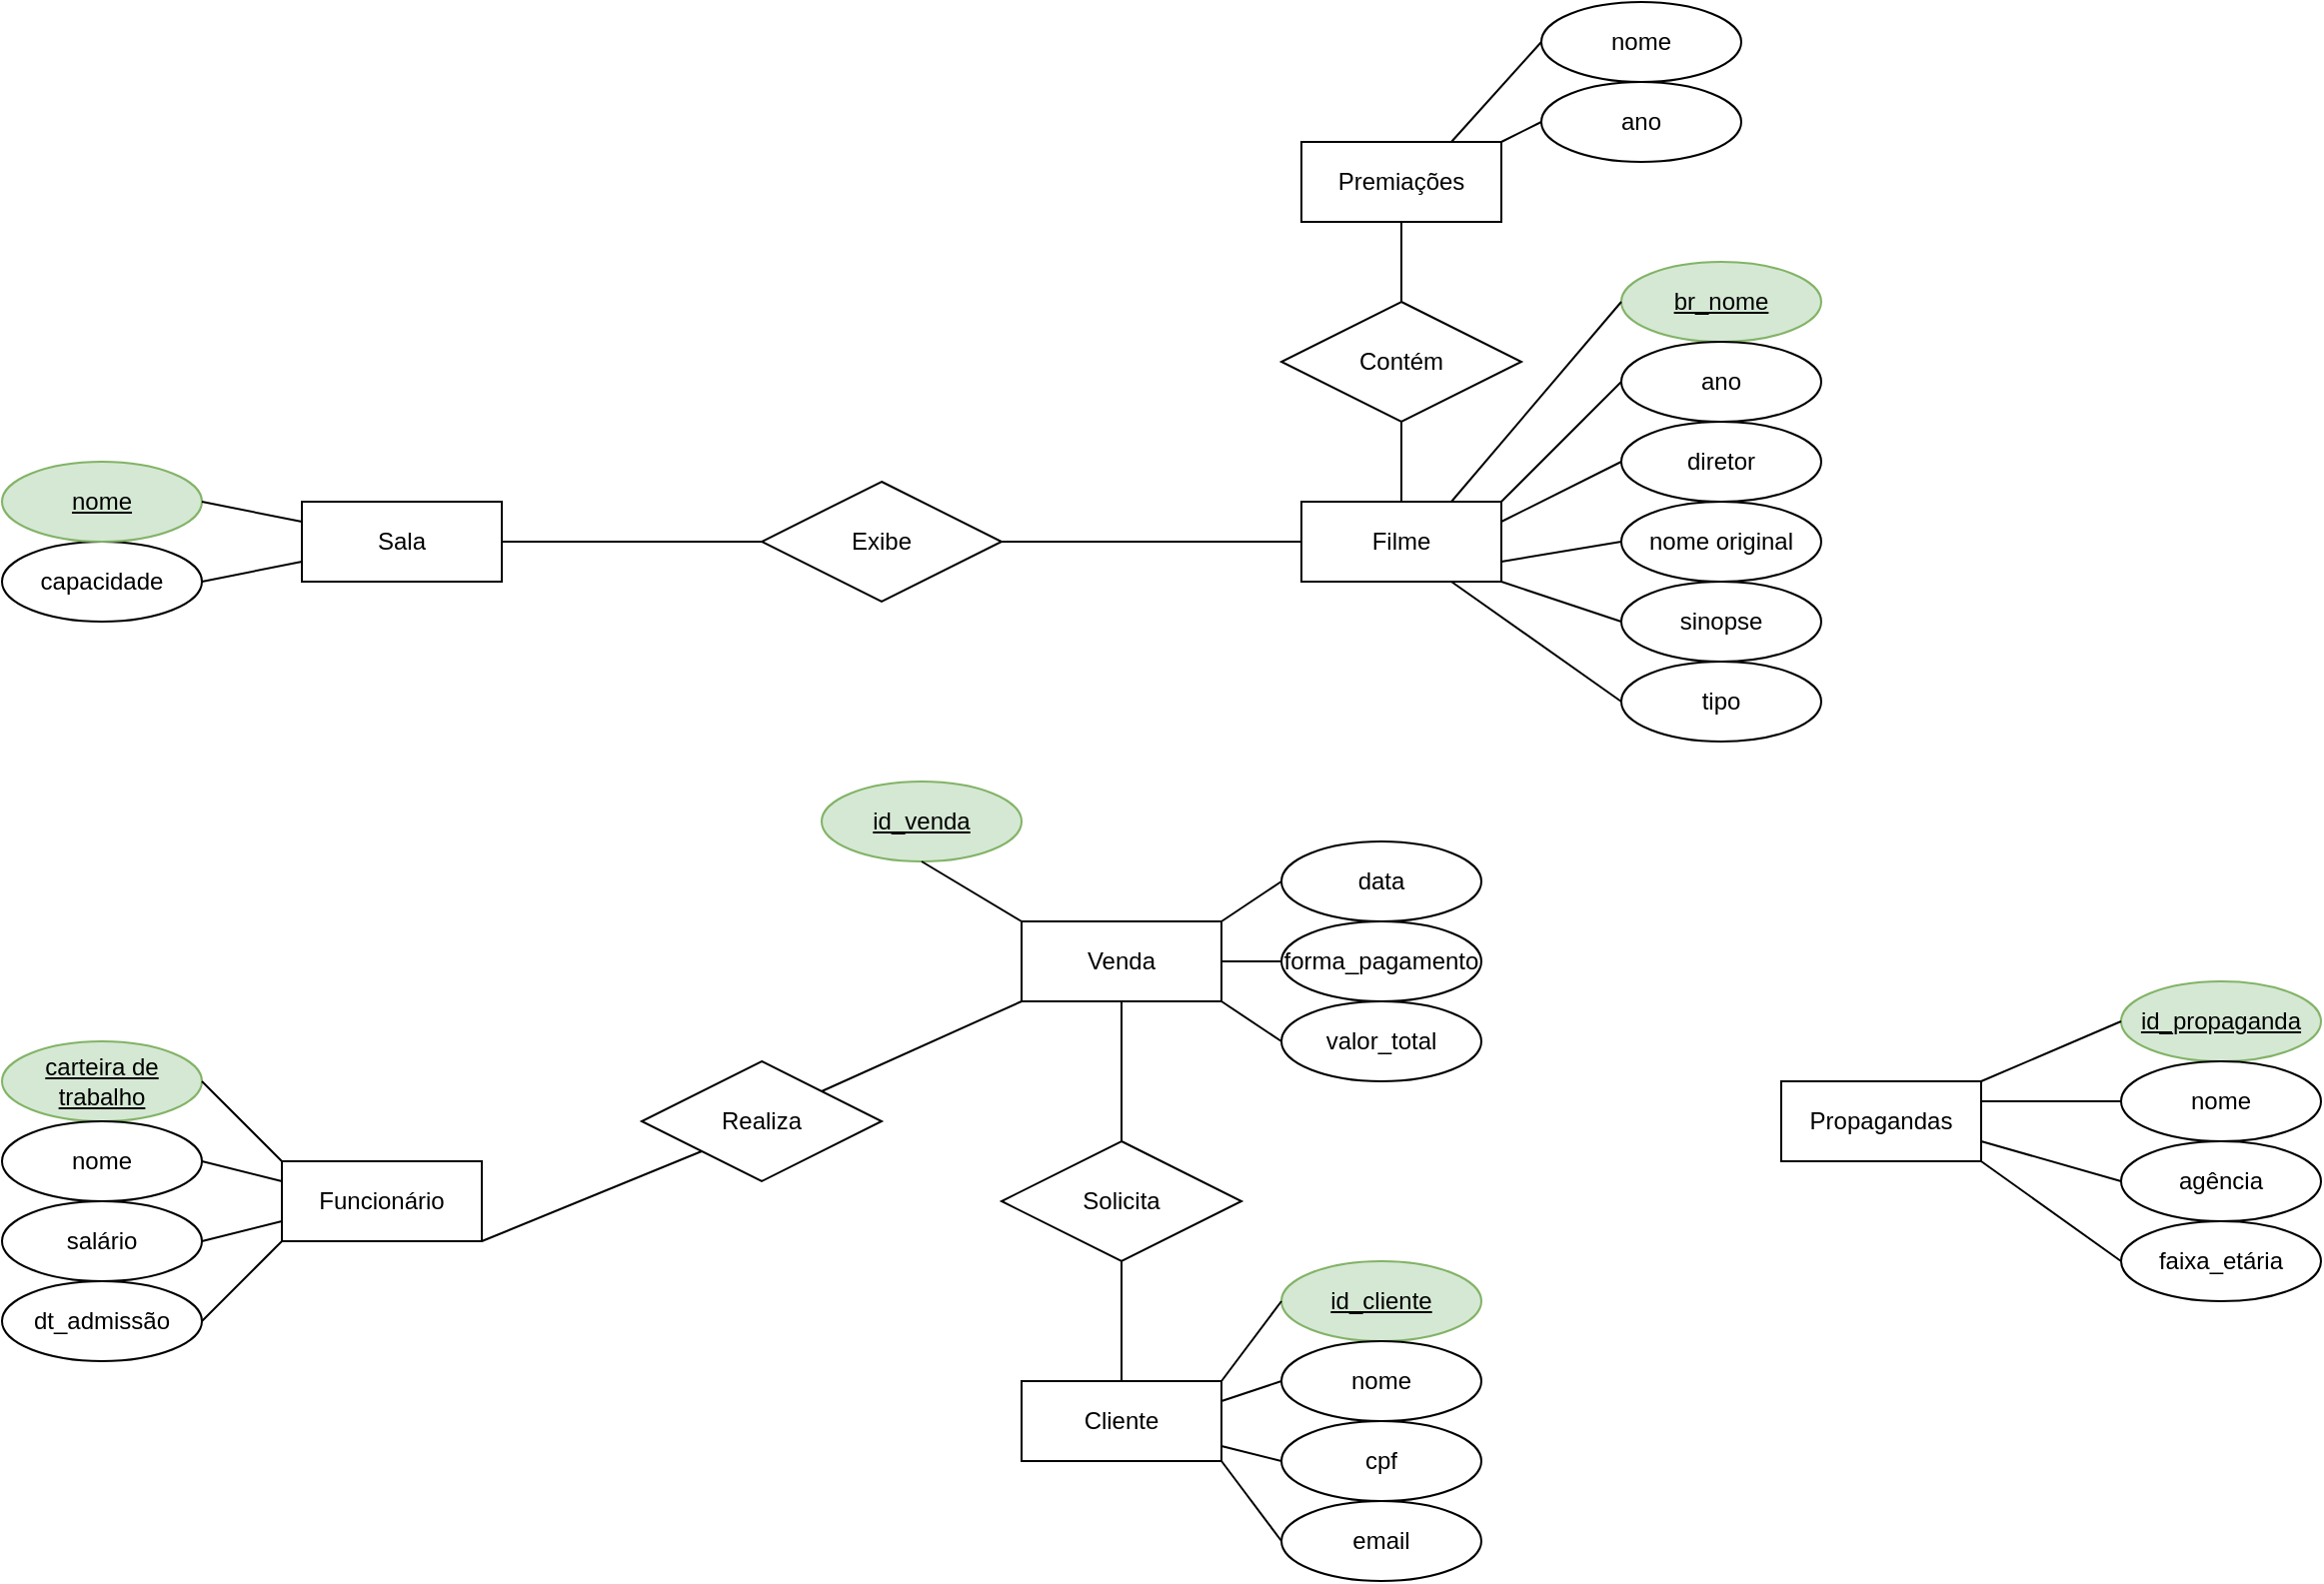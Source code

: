 <mxfile version="18.0.7" type="github">
  <diagram id="R2lEEEUBdFMjLlhIrx00" name="Page-1">
    <mxGraphModel dx="2881" dy="2234" grid="1" gridSize="10" guides="1" tooltips="1" connect="1" arrows="1" fold="1" page="1" pageScale="1" pageWidth="850" pageHeight="1100" math="0" shadow="0" extFonts="Permanent Marker^https://fonts.googleapis.com/css?family=Permanent+Marker">
      <root>
        <mxCell id="0" />
        <mxCell id="1" parent="0" />
        <mxCell id="1bYZSqXl18TpeiRPyh3s-2" value="Sala" style="whiteSpace=wrap;html=1;align=center;" vertex="1" parent="1">
          <mxGeometry x="40" y="70" width="100" height="40" as="geometry" />
        </mxCell>
        <mxCell id="1bYZSqXl18TpeiRPyh3s-3" value="Filme" style="whiteSpace=wrap;html=1;align=center;" vertex="1" parent="1">
          <mxGeometry x="540" y="70" width="100" height="40" as="geometry" />
        </mxCell>
        <mxCell id="1bYZSqXl18TpeiRPyh3s-5" value="capacidade" style="ellipse;whiteSpace=wrap;html=1;align=center;" vertex="1" parent="1">
          <mxGeometry x="-110" y="90" width="100" height="40" as="geometry" />
        </mxCell>
        <mxCell id="1bYZSqXl18TpeiRPyh3s-6" value="nome" style="ellipse;whiteSpace=wrap;html=1;align=center;fontStyle=4;fillColor=#d5e8d4;strokeColor=#82b366;" vertex="1" parent="1">
          <mxGeometry x="-110" y="50" width="100" height="40" as="geometry" />
        </mxCell>
        <mxCell id="1bYZSqXl18TpeiRPyh3s-9" value="br_nome" style="ellipse;whiteSpace=wrap;html=1;align=center;fontStyle=4;fillColor=#d5e8d4;strokeColor=#82b366;" vertex="1" parent="1">
          <mxGeometry x="700" y="-50" width="100" height="40" as="geometry" />
        </mxCell>
        <mxCell id="1bYZSqXl18TpeiRPyh3s-10" value="nome original" style="ellipse;whiteSpace=wrap;html=1;align=center;" vertex="1" parent="1">
          <mxGeometry x="700" y="70" width="100" height="40" as="geometry" />
        </mxCell>
        <mxCell id="1bYZSqXl18TpeiRPyh3s-11" value="diretor" style="ellipse;whiteSpace=wrap;html=1;align=center;" vertex="1" parent="1">
          <mxGeometry x="700" y="30" width="100" height="40" as="geometry" />
        </mxCell>
        <mxCell id="1bYZSqXl18TpeiRPyh3s-12" value="ano" style="ellipse;whiteSpace=wrap;html=1;align=center;" vertex="1" parent="1">
          <mxGeometry x="700" y="-10" width="100" height="40" as="geometry" />
        </mxCell>
        <mxCell id="1bYZSqXl18TpeiRPyh3s-13" value="tipo" style="ellipse;whiteSpace=wrap;html=1;align=center;" vertex="1" parent="1">
          <mxGeometry x="700" y="150" width="100" height="40" as="geometry" />
        </mxCell>
        <mxCell id="1bYZSqXl18TpeiRPyh3s-14" value="sinopse" style="ellipse;whiteSpace=wrap;html=1;align=center;" vertex="1" parent="1">
          <mxGeometry x="700" y="110" width="100" height="40" as="geometry" />
        </mxCell>
        <mxCell id="1bYZSqXl18TpeiRPyh3s-21" value="Funcionário" style="whiteSpace=wrap;html=1;align=center;" vertex="1" parent="1">
          <mxGeometry x="30" y="400" width="100" height="40" as="geometry" />
        </mxCell>
        <mxCell id="1bYZSqXl18TpeiRPyh3s-22" value="carteira de trabalho" style="ellipse;whiteSpace=wrap;html=1;align=center;fontStyle=4;fillColor=#d5e8d4;strokeColor=#82b366;" vertex="1" parent="1">
          <mxGeometry x="-110" y="340" width="100" height="40" as="geometry" />
        </mxCell>
        <mxCell id="1bYZSqXl18TpeiRPyh3s-23" value="nome" style="ellipse;whiteSpace=wrap;html=1;align=center;" vertex="1" parent="1">
          <mxGeometry x="-110" y="380" width="100" height="40" as="geometry" />
        </mxCell>
        <mxCell id="1bYZSqXl18TpeiRPyh3s-24" value="dt_admissão" style="ellipse;whiteSpace=wrap;html=1;align=center;" vertex="1" parent="1">
          <mxGeometry x="-110" y="460" width="100" height="40" as="geometry" />
        </mxCell>
        <mxCell id="1bYZSqXl18TpeiRPyh3s-25" value="salário" style="ellipse;whiteSpace=wrap;html=1;align=center;" vertex="1" parent="1">
          <mxGeometry x="-110" y="420" width="100" height="40" as="geometry" />
        </mxCell>
        <mxCell id="1bYZSqXl18TpeiRPyh3s-30" value="Propagandas" style="whiteSpace=wrap;html=1;align=center;" vertex="1" parent="1">
          <mxGeometry x="780" y="360" width="100" height="40" as="geometry" />
        </mxCell>
        <mxCell id="1bYZSqXl18TpeiRPyh3s-31" value="id_propaganda" style="ellipse;whiteSpace=wrap;html=1;align=center;fontStyle=4;fillColor=#d5e8d4;strokeColor=#82b366;" vertex="1" parent="1">
          <mxGeometry x="950" y="310" width="100" height="40" as="geometry" />
        </mxCell>
        <mxCell id="1bYZSqXl18TpeiRPyh3s-32" value="nome" style="ellipse;whiteSpace=wrap;html=1;align=center;" vertex="1" parent="1">
          <mxGeometry x="950" y="350" width="100" height="40" as="geometry" />
        </mxCell>
        <mxCell id="1bYZSqXl18TpeiRPyh3s-33" value="agência" style="ellipse;whiteSpace=wrap;html=1;align=center;" vertex="1" parent="1">
          <mxGeometry x="950" y="390" width="100" height="40" as="geometry" />
        </mxCell>
        <mxCell id="1bYZSqXl18TpeiRPyh3s-34" value="faixa_etária" style="ellipse;whiteSpace=wrap;html=1;align=center;" vertex="1" parent="1">
          <mxGeometry x="950" y="430" width="100" height="40" as="geometry" />
        </mxCell>
        <mxCell id="1bYZSqXl18TpeiRPyh3s-51" value="" style="endArrow=none;html=1;rounded=0;entryX=0;entryY=0.25;entryDx=0;entryDy=0;exitX=1;exitY=0.5;exitDx=0;exitDy=0;" edge="1" parent="1" source="1bYZSqXl18TpeiRPyh3s-6" target="1bYZSqXl18TpeiRPyh3s-2">
          <mxGeometry width="50" height="50" relative="1" as="geometry">
            <mxPoint y="70" as="sourcePoint" />
            <mxPoint x="20" y="100" as="targetPoint" />
          </mxGeometry>
        </mxCell>
        <mxCell id="1bYZSqXl18TpeiRPyh3s-52" value="" style="endArrow=none;html=1;rounded=0;entryX=1;entryY=0.5;entryDx=0;entryDy=0;exitX=0;exitY=0.75;exitDx=0;exitDy=0;" edge="1" parent="1" source="1bYZSqXl18TpeiRPyh3s-2" target="1bYZSqXl18TpeiRPyh3s-5">
          <mxGeometry width="50" height="50" relative="1" as="geometry">
            <mxPoint x="30" y="190" as="sourcePoint" />
            <mxPoint x="10" y="150" as="targetPoint" />
          </mxGeometry>
        </mxCell>
        <mxCell id="1bYZSqXl18TpeiRPyh3s-57" value="Venda" style="whiteSpace=wrap;html=1;align=center;" vertex="1" parent="1">
          <mxGeometry x="400" y="280" width="100" height="40" as="geometry" />
        </mxCell>
        <mxCell id="1bYZSqXl18TpeiRPyh3s-63" value="" style="endArrow=none;html=1;rounded=0;entryX=0;entryY=0.5;entryDx=0;entryDy=0;exitX=1;exitY=0;exitDx=0;exitDy=0;" edge="1" parent="1" source="1bYZSqXl18TpeiRPyh3s-30" target="1bYZSqXl18TpeiRPyh3s-31">
          <mxGeometry width="50" height="50" relative="1" as="geometry">
            <mxPoint x="530" y="370" as="sourcePoint" />
            <mxPoint x="580" y="320" as="targetPoint" />
          </mxGeometry>
        </mxCell>
        <mxCell id="1bYZSqXl18TpeiRPyh3s-64" value="" style="endArrow=none;html=1;rounded=0;entryX=0;entryY=0.5;entryDx=0;entryDy=0;exitX=1;exitY=0.25;exitDx=0;exitDy=0;" edge="1" parent="1" source="1bYZSqXl18TpeiRPyh3s-30" target="1bYZSqXl18TpeiRPyh3s-32">
          <mxGeometry width="50" height="50" relative="1" as="geometry">
            <mxPoint x="530" y="370" as="sourcePoint" />
            <mxPoint x="580" y="320" as="targetPoint" />
          </mxGeometry>
        </mxCell>
        <mxCell id="1bYZSqXl18TpeiRPyh3s-65" value="" style="endArrow=none;html=1;rounded=0;entryX=0;entryY=0.5;entryDx=0;entryDy=0;exitX=1;exitY=0.75;exitDx=0;exitDy=0;" edge="1" parent="1" source="1bYZSqXl18TpeiRPyh3s-30" target="1bYZSqXl18TpeiRPyh3s-33">
          <mxGeometry width="50" height="50" relative="1" as="geometry">
            <mxPoint x="530" y="370" as="sourcePoint" />
            <mxPoint x="580" y="320" as="targetPoint" />
          </mxGeometry>
        </mxCell>
        <mxCell id="1bYZSqXl18TpeiRPyh3s-66" value="" style="endArrow=none;html=1;rounded=0;entryX=0;entryY=0.5;entryDx=0;entryDy=0;exitX=1;exitY=1;exitDx=0;exitDy=0;" edge="1" parent="1" source="1bYZSqXl18TpeiRPyh3s-30" target="1bYZSqXl18TpeiRPyh3s-34">
          <mxGeometry width="50" height="50" relative="1" as="geometry">
            <mxPoint x="530" y="370" as="sourcePoint" />
            <mxPoint x="580" y="320" as="targetPoint" />
          </mxGeometry>
        </mxCell>
        <mxCell id="1bYZSqXl18TpeiRPyh3s-67" value="" style="endArrow=none;html=1;rounded=0;exitX=1;exitY=0.5;exitDx=0;exitDy=0;entryX=0;entryY=0;entryDx=0;entryDy=0;" edge="1" parent="1" source="1bYZSqXl18TpeiRPyh3s-22" target="1bYZSqXl18TpeiRPyh3s-21">
          <mxGeometry width="50" height="50" relative="1" as="geometry">
            <mxPoint x="530" y="370" as="sourcePoint" />
            <mxPoint x="580" y="320" as="targetPoint" />
          </mxGeometry>
        </mxCell>
        <mxCell id="1bYZSqXl18TpeiRPyh3s-68" value="" style="endArrow=none;html=1;rounded=0;exitX=1;exitY=0.5;exitDx=0;exitDy=0;entryX=0;entryY=1;entryDx=0;entryDy=0;" edge="1" parent="1" source="1bYZSqXl18TpeiRPyh3s-24" target="1bYZSqXl18TpeiRPyh3s-21">
          <mxGeometry width="50" height="50" relative="1" as="geometry">
            <mxPoint x="530" y="370" as="sourcePoint" />
            <mxPoint x="580" y="320" as="targetPoint" />
          </mxGeometry>
        </mxCell>
        <mxCell id="1bYZSqXl18TpeiRPyh3s-69" value="" style="endArrow=none;html=1;rounded=0;exitX=1;exitY=0.5;exitDx=0;exitDy=0;entryX=0;entryY=0.25;entryDx=0;entryDy=0;" edge="1" parent="1" source="1bYZSqXl18TpeiRPyh3s-23" target="1bYZSqXl18TpeiRPyh3s-21">
          <mxGeometry width="50" height="50" relative="1" as="geometry">
            <mxPoint x="530" y="370" as="sourcePoint" />
            <mxPoint x="580" y="320" as="targetPoint" />
          </mxGeometry>
        </mxCell>
        <mxCell id="1bYZSqXl18TpeiRPyh3s-70" value="" style="endArrow=none;html=1;rounded=0;exitX=1;exitY=0.5;exitDx=0;exitDy=0;entryX=0;entryY=0.75;entryDx=0;entryDy=0;" edge="1" parent="1" source="1bYZSqXl18TpeiRPyh3s-25" target="1bYZSqXl18TpeiRPyh3s-21">
          <mxGeometry width="50" height="50" relative="1" as="geometry">
            <mxPoint x="530" y="370" as="sourcePoint" />
            <mxPoint x="580" y="320" as="targetPoint" />
          </mxGeometry>
        </mxCell>
        <mxCell id="1bYZSqXl18TpeiRPyh3s-71" value="" style="endArrow=none;html=1;rounded=0;entryX=0;entryY=0.5;entryDx=0;entryDy=0;exitX=0.75;exitY=0;exitDx=0;exitDy=0;" edge="1" parent="1" source="1bYZSqXl18TpeiRPyh3s-3" target="1bYZSqXl18TpeiRPyh3s-9">
          <mxGeometry width="50" height="50" relative="1" as="geometry">
            <mxPoint x="290" y="330" as="sourcePoint" />
            <mxPoint x="340" y="280" as="targetPoint" />
          </mxGeometry>
        </mxCell>
        <mxCell id="1bYZSqXl18TpeiRPyh3s-72" value="" style="endArrow=none;html=1;rounded=0;entryX=0;entryY=0.5;entryDx=0;entryDy=0;exitX=0.75;exitY=1;exitDx=0;exitDy=0;" edge="1" parent="1" source="1bYZSqXl18TpeiRPyh3s-3" target="1bYZSqXl18TpeiRPyh3s-13">
          <mxGeometry width="50" height="50" relative="1" as="geometry">
            <mxPoint x="290" y="330" as="sourcePoint" />
            <mxPoint x="340" y="280" as="targetPoint" />
          </mxGeometry>
        </mxCell>
        <mxCell id="1bYZSqXl18TpeiRPyh3s-73" value="" style="endArrow=none;html=1;rounded=0;entryX=0;entryY=0.5;entryDx=0;entryDy=0;exitX=1;exitY=0;exitDx=0;exitDy=0;" edge="1" parent="1" source="1bYZSqXl18TpeiRPyh3s-3" target="1bYZSqXl18TpeiRPyh3s-12">
          <mxGeometry width="50" height="50" relative="1" as="geometry">
            <mxPoint x="290" y="330" as="sourcePoint" />
            <mxPoint x="340" y="280" as="targetPoint" />
          </mxGeometry>
        </mxCell>
        <mxCell id="1bYZSqXl18TpeiRPyh3s-74" value="" style="endArrow=none;html=1;rounded=0;entryX=0;entryY=0.5;entryDx=0;entryDy=0;exitX=1;exitY=1;exitDx=0;exitDy=0;" edge="1" parent="1" source="1bYZSqXl18TpeiRPyh3s-3" target="1bYZSqXl18TpeiRPyh3s-14">
          <mxGeometry width="50" height="50" relative="1" as="geometry">
            <mxPoint x="290" y="330" as="sourcePoint" />
            <mxPoint x="340" y="280" as="targetPoint" />
          </mxGeometry>
        </mxCell>
        <mxCell id="1bYZSqXl18TpeiRPyh3s-75" value="" style="endArrow=none;html=1;rounded=0;entryX=0;entryY=0.5;entryDx=0;entryDy=0;exitX=1;exitY=0.25;exitDx=0;exitDy=0;" edge="1" parent="1" source="1bYZSqXl18TpeiRPyh3s-3" target="1bYZSqXl18TpeiRPyh3s-11">
          <mxGeometry width="50" height="50" relative="1" as="geometry">
            <mxPoint x="290" y="330" as="sourcePoint" />
            <mxPoint x="340" y="280" as="targetPoint" />
          </mxGeometry>
        </mxCell>
        <mxCell id="1bYZSqXl18TpeiRPyh3s-76" value="" style="endArrow=none;html=1;rounded=0;entryX=0;entryY=0.5;entryDx=0;entryDy=0;exitX=1;exitY=0.75;exitDx=0;exitDy=0;" edge="1" parent="1" source="1bYZSqXl18TpeiRPyh3s-3" target="1bYZSqXl18TpeiRPyh3s-10">
          <mxGeometry width="50" height="50" relative="1" as="geometry">
            <mxPoint x="290" y="330" as="sourcePoint" />
            <mxPoint x="340" y="280" as="targetPoint" />
          </mxGeometry>
        </mxCell>
        <mxCell id="1bYZSqXl18TpeiRPyh3s-77" value="id_venda" style="ellipse;whiteSpace=wrap;html=1;align=center;fontStyle=4;fillColor=#d5e8d4;strokeColor=#82b366;" vertex="1" parent="1">
          <mxGeometry x="300" y="210" width="100" height="40" as="geometry" />
        </mxCell>
        <mxCell id="1bYZSqXl18TpeiRPyh3s-78" value="data" style="ellipse;whiteSpace=wrap;html=1;align=center;" vertex="1" parent="1">
          <mxGeometry x="530" y="240" width="100" height="40" as="geometry" />
        </mxCell>
        <mxCell id="1bYZSqXl18TpeiRPyh3s-80" value="forma_pagamento" style="ellipse;whiteSpace=wrap;html=1;align=center;" vertex="1" parent="1">
          <mxGeometry x="530" y="280" width="100" height="40" as="geometry" />
        </mxCell>
        <mxCell id="1bYZSqXl18TpeiRPyh3s-81" value="valor_total" style="ellipse;whiteSpace=wrap;html=1;align=center;" vertex="1" parent="1">
          <mxGeometry x="530" y="320" width="100" height="40" as="geometry" />
        </mxCell>
        <mxCell id="1bYZSqXl18TpeiRPyh3s-82" value="" style="endArrow=none;html=1;rounded=0;entryX=0;entryY=0.5;entryDx=0;entryDy=0;exitX=1;exitY=0;exitDx=0;exitDy=0;" edge="1" parent="1" source="1bYZSqXl18TpeiRPyh3s-57" target="1bYZSqXl18TpeiRPyh3s-78">
          <mxGeometry width="50" height="50" relative="1" as="geometry">
            <mxPoint x="530" y="370" as="sourcePoint" />
            <mxPoint x="580" y="320" as="targetPoint" />
          </mxGeometry>
        </mxCell>
        <mxCell id="1bYZSqXl18TpeiRPyh3s-83" value="" style="endArrow=none;html=1;rounded=0;entryX=0;entryY=0.5;entryDx=0;entryDy=0;exitX=1;exitY=0.5;exitDx=0;exitDy=0;" edge="1" parent="1" source="1bYZSqXl18TpeiRPyh3s-57" target="1bYZSqXl18TpeiRPyh3s-80">
          <mxGeometry width="50" height="50" relative="1" as="geometry">
            <mxPoint x="530" y="370" as="sourcePoint" />
            <mxPoint x="580" y="320" as="targetPoint" />
          </mxGeometry>
        </mxCell>
        <mxCell id="1bYZSqXl18TpeiRPyh3s-84" value="" style="endArrow=none;html=1;rounded=0;entryX=0;entryY=0.5;entryDx=0;entryDy=0;exitX=1;exitY=1;exitDx=0;exitDy=0;" edge="1" parent="1" source="1bYZSqXl18TpeiRPyh3s-57" target="1bYZSqXl18TpeiRPyh3s-81">
          <mxGeometry width="50" height="50" relative="1" as="geometry">
            <mxPoint x="530" y="370" as="sourcePoint" />
            <mxPoint x="580" y="320" as="targetPoint" />
          </mxGeometry>
        </mxCell>
        <mxCell id="1bYZSqXl18TpeiRPyh3s-86" value="" style="endArrow=none;html=1;rounded=0;entryX=0.5;entryY=1;entryDx=0;entryDy=0;exitX=0;exitY=0;exitDx=0;exitDy=0;" edge="1" parent="1" source="1bYZSqXl18TpeiRPyh3s-57" target="1bYZSqXl18TpeiRPyh3s-77">
          <mxGeometry width="50" height="50" relative="1" as="geometry">
            <mxPoint x="530" y="370" as="sourcePoint" />
            <mxPoint x="580" y="320" as="targetPoint" />
          </mxGeometry>
        </mxCell>
        <mxCell id="1bYZSqXl18TpeiRPyh3s-87" value="Contém" style="shape=rhombus;perimeter=rhombusPerimeter;whiteSpace=wrap;html=1;align=center;" vertex="1" parent="1">
          <mxGeometry x="530" y="-30" width="120" height="60" as="geometry" />
        </mxCell>
        <mxCell id="1bYZSqXl18TpeiRPyh3s-88" value="Premiações" style="whiteSpace=wrap;html=1;align=center;" vertex="1" parent="1">
          <mxGeometry x="540" y="-110" width="100" height="40" as="geometry" />
        </mxCell>
        <mxCell id="1bYZSqXl18TpeiRPyh3s-89" value="" style="endArrow=none;html=1;rounded=0;entryX=0.5;entryY=1;entryDx=0;entryDy=0;exitX=0.5;exitY=0;exitDx=0;exitDy=0;" edge="1" parent="1" source="1bYZSqXl18TpeiRPyh3s-3" target="1bYZSqXl18TpeiRPyh3s-87">
          <mxGeometry width="50" height="50" relative="1" as="geometry">
            <mxPoint x="390" y="140" as="sourcePoint" />
            <mxPoint x="440" y="90" as="targetPoint" />
          </mxGeometry>
        </mxCell>
        <mxCell id="1bYZSqXl18TpeiRPyh3s-90" value="" style="endArrow=none;html=1;rounded=0;entryX=0.5;entryY=1;entryDx=0;entryDy=0;exitX=0.5;exitY=0;exitDx=0;exitDy=0;" edge="1" parent="1" source="1bYZSqXl18TpeiRPyh3s-87" target="1bYZSqXl18TpeiRPyh3s-88">
          <mxGeometry width="50" height="50" relative="1" as="geometry">
            <mxPoint x="390" y="140" as="sourcePoint" />
            <mxPoint x="440" y="90" as="targetPoint" />
          </mxGeometry>
        </mxCell>
        <mxCell id="1bYZSqXl18TpeiRPyh3s-91" value="nome" style="ellipse;whiteSpace=wrap;html=1;align=center;" vertex="1" parent="1">
          <mxGeometry x="660" y="-180" width="100" height="40" as="geometry" />
        </mxCell>
        <mxCell id="1bYZSqXl18TpeiRPyh3s-92" value="ano" style="ellipse;whiteSpace=wrap;html=1;align=center;" vertex="1" parent="1">
          <mxGeometry x="660" y="-140" width="100" height="40" as="geometry" />
        </mxCell>
        <mxCell id="1bYZSqXl18TpeiRPyh3s-93" value="" style="endArrow=none;html=1;rounded=0;entryX=0;entryY=0.5;entryDx=0;entryDy=0;exitX=0.75;exitY=0;exitDx=0;exitDy=0;" edge="1" parent="1" source="1bYZSqXl18TpeiRPyh3s-88" target="1bYZSqXl18TpeiRPyh3s-91">
          <mxGeometry width="50" height="50" relative="1" as="geometry">
            <mxPoint x="690" y="110" as="sourcePoint" />
            <mxPoint x="740" y="60" as="targetPoint" />
          </mxGeometry>
        </mxCell>
        <mxCell id="1bYZSqXl18TpeiRPyh3s-94" value="" style="endArrow=none;html=1;rounded=0;entryX=0;entryY=0.5;entryDx=0;entryDy=0;exitX=1;exitY=0;exitDx=0;exitDy=0;" edge="1" parent="1" source="1bYZSqXl18TpeiRPyh3s-88" target="1bYZSqXl18TpeiRPyh3s-92">
          <mxGeometry width="50" height="50" relative="1" as="geometry">
            <mxPoint x="690" y="110" as="sourcePoint" />
            <mxPoint x="740" y="60" as="targetPoint" />
          </mxGeometry>
        </mxCell>
        <mxCell id="1bYZSqXl18TpeiRPyh3s-95" value="Cliente" style="whiteSpace=wrap;html=1;align=center;" vertex="1" parent="1">
          <mxGeometry x="400" y="510" width="100" height="40" as="geometry" />
        </mxCell>
        <mxCell id="1bYZSqXl18TpeiRPyh3s-96" value="id_cliente" style="ellipse;whiteSpace=wrap;html=1;align=center;fontStyle=4;fillColor=#d5e8d4;strokeColor=#82b366;" vertex="1" parent="1">
          <mxGeometry x="530" y="450" width="100" height="40" as="geometry" />
        </mxCell>
        <mxCell id="1bYZSqXl18TpeiRPyh3s-98" value="nome" style="ellipse;whiteSpace=wrap;html=1;align=center;" vertex="1" parent="1">
          <mxGeometry x="530" y="490" width="100" height="40" as="geometry" />
        </mxCell>
        <mxCell id="1bYZSqXl18TpeiRPyh3s-101" value="cpf" style="ellipse;whiteSpace=wrap;html=1;align=center;" vertex="1" parent="1">
          <mxGeometry x="530" y="530" width="100" height="40" as="geometry" />
        </mxCell>
        <mxCell id="1bYZSqXl18TpeiRPyh3s-102" value="email" style="ellipse;whiteSpace=wrap;html=1;align=center;" vertex="1" parent="1">
          <mxGeometry x="530" y="570" width="100" height="40" as="geometry" />
        </mxCell>
        <mxCell id="1bYZSqXl18TpeiRPyh3s-103" value="" style="endArrow=none;html=1;rounded=0;entryX=0;entryY=0.5;entryDx=0;entryDy=0;exitX=1;exitY=0;exitDx=0;exitDy=0;" edge="1" parent="1" source="1bYZSqXl18TpeiRPyh3s-95" target="1bYZSqXl18TpeiRPyh3s-96">
          <mxGeometry width="50" height="50" relative="1" as="geometry">
            <mxPoint x="500" y="480" as="sourcePoint" />
            <mxPoint x="550" y="430" as="targetPoint" />
          </mxGeometry>
        </mxCell>
        <mxCell id="1bYZSqXl18TpeiRPyh3s-104" value="" style="endArrow=none;html=1;rounded=0;entryX=0;entryY=0.5;entryDx=0;entryDy=0;exitX=1;exitY=1;exitDx=0;exitDy=0;" edge="1" parent="1" source="1bYZSqXl18TpeiRPyh3s-95" target="1bYZSqXl18TpeiRPyh3s-102">
          <mxGeometry width="50" height="50" relative="1" as="geometry">
            <mxPoint x="500" y="480" as="sourcePoint" />
            <mxPoint x="550" y="430" as="targetPoint" />
          </mxGeometry>
        </mxCell>
        <mxCell id="1bYZSqXl18TpeiRPyh3s-105" value="" style="endArrow=none;html=1;rounded=0;entryX=0;entryY=0.5;entryDx=0;entryDy=0;exitX=1;exitY=0.25;exitDx=0;exitDy=0;" edge="1" parent="1" source="1bYZSqXl18TpeiRPyh3s-95" target="1bYZSqXl18TpeiRPyh3s-98">
          <mxGeometry width="50" height="50" relative="1" as="geometry">
            <mxPoint x="500" y="480" as="sourcePoint" />
            <mxPoint x="550" y="430" as="targetPoint" />
          </mxGeometry>
        </mxCell>
        <mxCell id="1bYZSqXl18TpeiRPyh3s-106" value="" style="endArrow=none;html=1;rounded=0;entryX=0;entryY=0.5;entryDx=0;entryDy=0;" edge="1" parent="1" source="1bYZSqXl18TpeiRPyh3s-95" target="1bYZSqXl18TpeiRPyh3s-101">
          <mxGeometry width="50" height="50" relative="1" as="geometry">
            <mxPoint x="500" y="480" as="sourcePoint" />
            <mxPoint x="550" y="430" as="targetPoint" />
          </mxGeometry>
        </mxCell>
        <mxCell id="1bYZSqXl18TpeiRPyh3s-107" value="Exibe" style="shape=rhombus;perimeter=rhombusPerimeter;whiteSpace=wrap;html=1;align=center;" vertex="1" parent="1">
          <mxGeometry x="270" y="60" width="120" height="60" as="geometry" />
        </mxCell>
        <mxCell id="1bYZSqXl18TpeiRPyh3s-108" value="" style="endArrow=none;html=1;rounded=0;exitX=1;exitY=0.5;exitDx=0;exitDy=0;entryX=0;entryY=0.5;entryDx=0;entryDy=0;" edge="1" parent="1" source="1bYZSqXl18TpeiRPyh3s-2" target="1bYZSqXl18TpeiRPyh3s-107">
          <mxGeometry width="50" height="50" relative="1" as="geometry">
            <mxPoint x="490" y="270" as="sourcePoint" />
            <mxPoint x="540" y="220" as="targetPoint" />
          </mxGeometry>
        </mxCell>
        <mxCell id="1bYZSqXl18TpeiRPyh3s-109" value="" style="endArrow=none;html=1;rounded=0;entryX=0;entryY=0.5;entryDx=0;entryDy=0;exitX=1;exitY=0.5;exitDx=0;exitDy=0;" edge="1" parent="1" source="1bYZSqXl18TpeiRPyh3s-107" target="1bYZSqXl18TpeiRPyh3s-3">
          <mxGeometry width="50" height="50" relative="1" as="geometry">
            <mxPoint x="490" y="270" as="sourcePoint" />
            <mxPoint x="540" y="220" as="targetPoint" />
          </mxGeometry>
        </mxCell>
        <mxCell id="1bYZSqXl18TpeiRPyh3s-110" value="Solicita" style="shape=rhombus;perimeter=rhombusPerimeter;whiteSpace=wrap;html=1;align=center;" vertex="1" parent="1">
          <mxGeometry x="390" y="390" width="120" height="60" as="geometry" />
        </mxCell>
        <mxCell id="1bYZSqXl18TpeiRPyh3s-111" value="" style="endArrow=none;html=1;rounded=0;exitX=0.5;exitY=0;exitDx=0;exitDy=0;entryX=0.5;entryY=1;entryDx=0;entryDy=0;" edge="1" parent="1" source="1bYZSqXl18TpeiRPyh3s-95" target="1bYZSqXl18TpeiRPyh3s-110">
          <mxGeometry width="50" height="50" relative="1" as="geometry">
            <mxPoint x="490" y="390" as="sourcePoint" />
            <mxPoint x="540" y="340" as="targetPoint" />
          </mxGeometry>
        </mxCell>
        <mxCell id="1bYZSqXl18TpeiRPyh3s-112" value="" style="endArrow=none;html=1;rounded=0;exitX=0.5;exitY=0;exitDx=0;exitDy=0;entryX=0.5;entryY=1;entryDx=0;entryDy=0;" edge="1" parent="1" source="1bYZSqXl18TpeiRPyh3s-110" target="1bYZSqXl18TpeiRPyh3s-57">
          <mxGeometry width="50" height="50" relative="1" as="geometry">
            <mxPoint x="490" y="390" as="sourcePoint" />
            <mxPoint x="540" y="340" as="targetPoint" />
          </mxGeometry>
        </mxCell>
        <mxCell id="1bYZSqXl18TpeiRPyh3s-113" value="" style="endArrow=none;html=1;rounded=0;entryX=0;entryY=1;entryDx=0;entryDy=0;exitX=1;exitY=0;exitDx=0;exitDy=0;" edge="1" parent="1" source="1bYZSqXl18TpeiRPyh3s-114" target="1bYZSqXl18TpeiRPyh3s-57">
          <mxGeometry width="50" height="50" relative="1" as="geometry">
            <mxPoint x="310" y="360" as="sourcePoint" />
            <mxPoint x="540" y="340" as="targetPoint" />
          </mxGeometry>
        </mxCell>
        <mxCell id="1bYZSqXl18TpeiRPyh3s-114" value="Realiza" style="shape=rhombus;perimeter=rhombusPerimeter;whiteSpace=wrap;html=1;align=center;" vertex="1" parent="1">
          <mxGeometry x="210" y="350" width="120" height="60" as="geometry" />
        </mxCell>
        <mxCell id="1bYZSqXl18TpeiRPyh3s-115" value="" style="endArrow=none;html=1;rounded=0;exitX=1;exitY=1;exitDx=0;exitDy=0;entryX=0;entryY=1;entryDx=0;entryDy=0;" edge="1" parent="1" source="1bYZSqXl18TpeiRPyh3s-21" target="1bYZSqXl18TpeiRPyh3s-114">
          <mxGeometry width="50" height="50" relative="1" as="geometry">
            <mxPoint x="490" y="390" as="sourcePoint" />
            <mxPoint x="540" y="340" as="targetPoint" />
          </mxGeometry>
        </mxCell>
      </root>
    </mxGraphModel>
  </diagram>
</mxfile>
